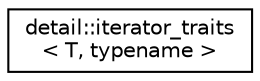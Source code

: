 digraph "Graphical Class Hierarchy"
{
 // LATEX_PDF_SIZE
  edge [fontname="Helvetica",fontsize="10",labelfontname="Helvetica",labelfontsize="10"];
  node [fontname="Helvetica",fontsize="10",shape=record];
  rankdir="LR";
  Node0 [label="detail::iterator_traits\l\< T, typename \>",height=0.2,width=0.4,color="black", fillcolor="white", style="filled",URL="$structdetail_1_1iterator__traits.html",tooltip=" "];
}

